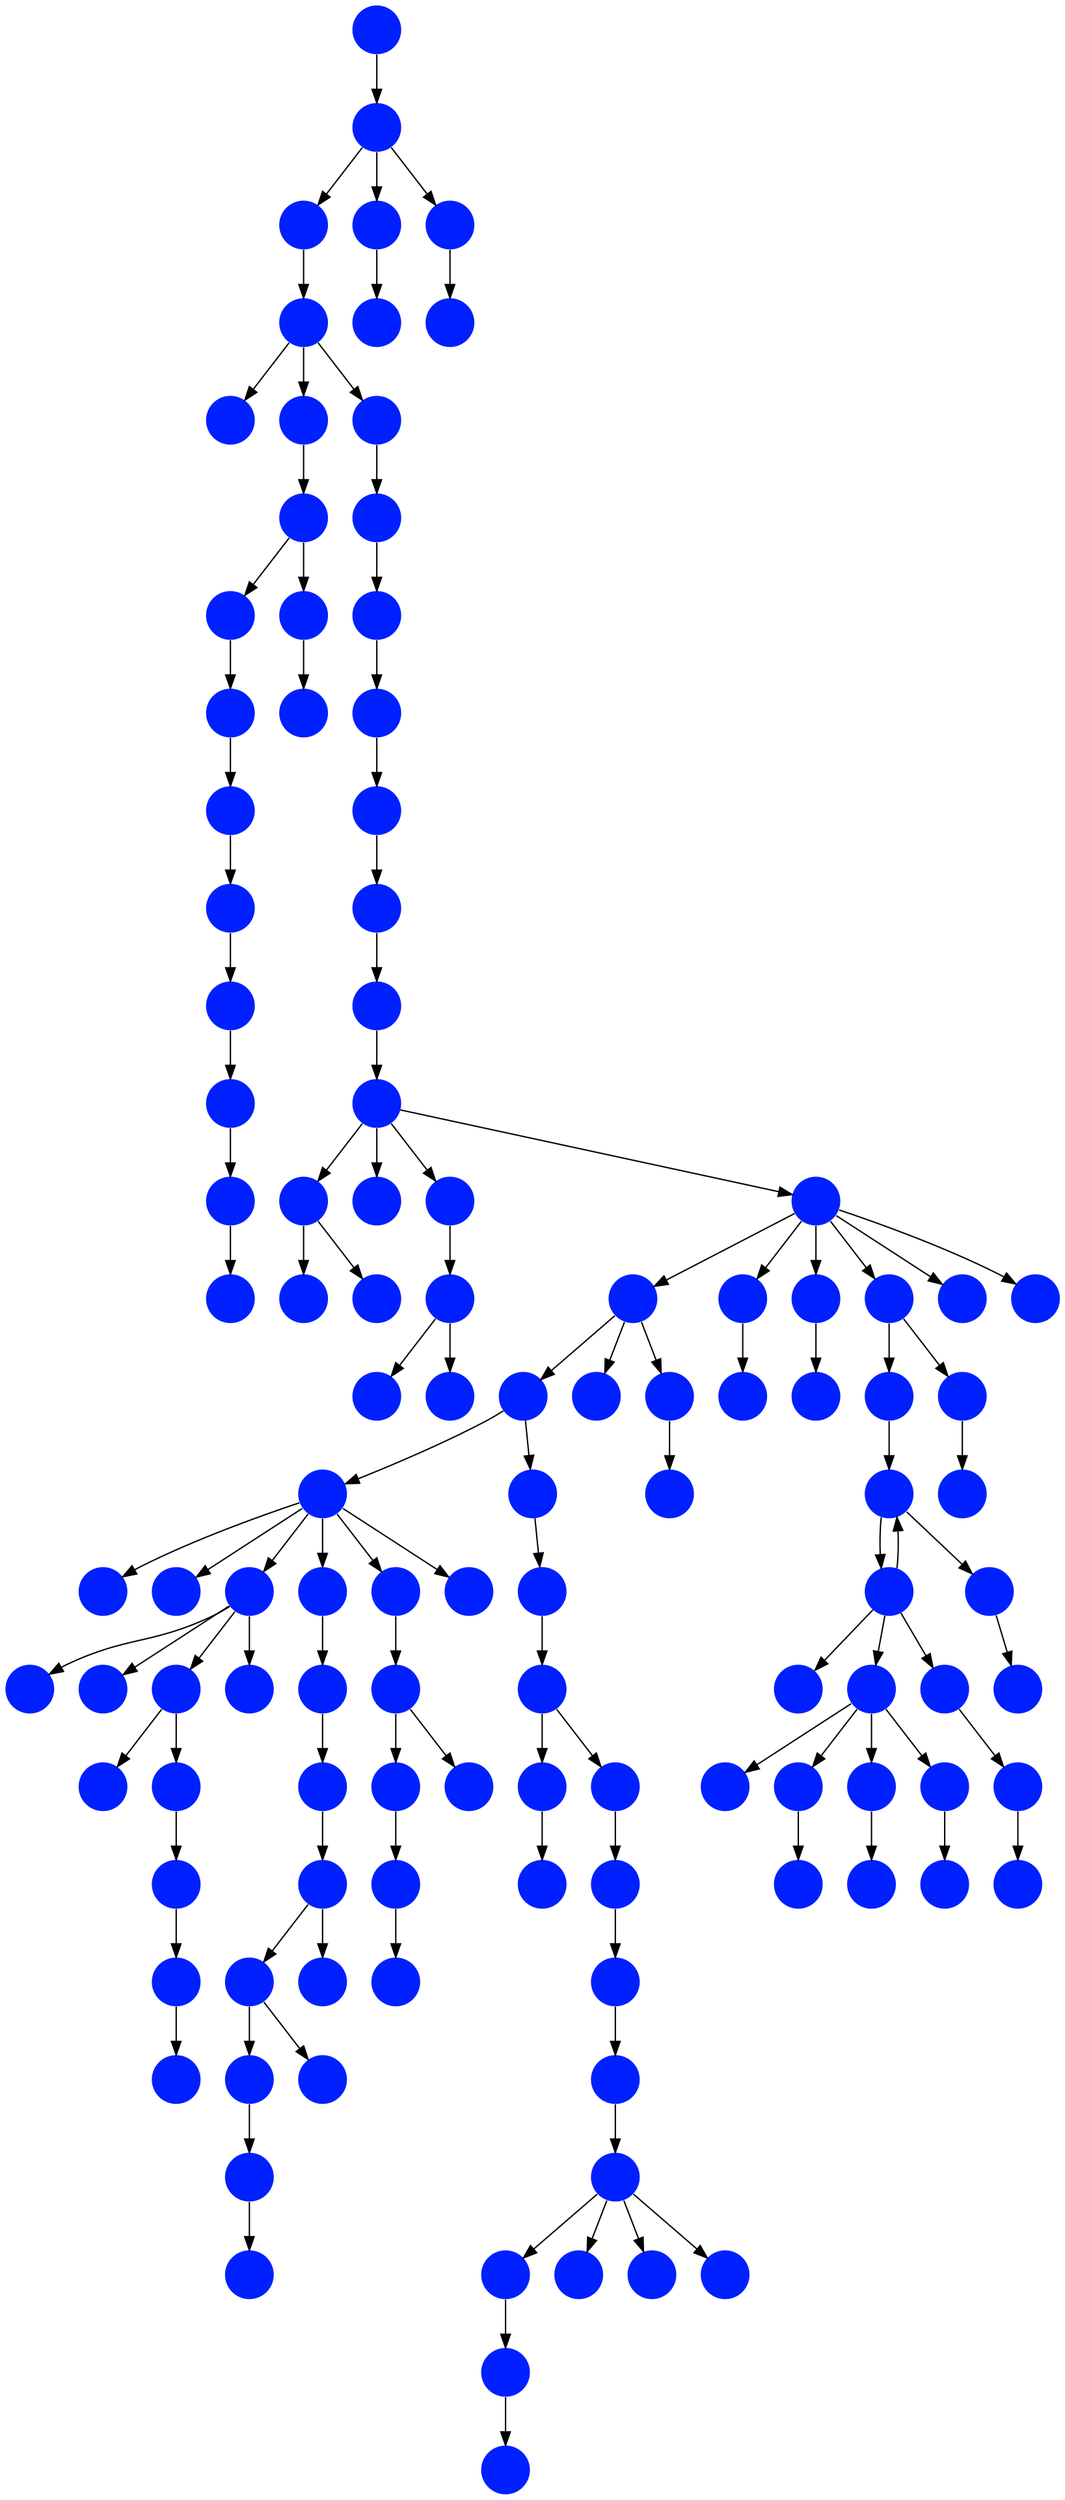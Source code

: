 digraph{
0 [tooltip = "E", penwidth = 0, style = filled, fillcolor = "#0020ff", shape = circle, label = ""]
1 [tooltip = "E", penwidth = 0, style = filled, fillcolor = "#0020ff", shape = circle, label = ""]
2 [tooltip = "E", penwidth = 0, style = filled, fillcolor = "#0020ff", shape = circle, label = ""]
3 [tooltip = "E", penwidth = 0, style = filled, fillcolor = "#0020ff", shape = circle, label = ""]
4 [tooltip = "E", penwidth = 0, style = filled, fillcolor = "#0020ff", shape = circle, label = ""]
5 [tooltip = "E", penwidth = 0, style = filled, fillcolor = "#0020ff", shape = circle, label = ""]
6 [tooltip = "E", penwidth = 0, style = filled, fillcolor = "#0020ff", shape = circle, label = ""]
7 [tooltip = "E", penwidth = 0, style = filled, fillcolor = "#0020ff", shape = circle, label = ""]
8 [tooltip = "E", penwidth = 0, style = filled, fillcolor = "#0020ff", shape = circle, label = ""]
9 [tooltip = "E", penwidth = 0, style = filled, fillcolor = "#0020ff", shape = circle, label = ""]
10 [tooltip = "E", penwidth = 0, style = filled, fillcolor = "#0020ff", shape = circle, label = ""]
11 [tooltip = "E", penwidth = 0, style = filled, fillcolor = "#0020ff", shape = circle, label = ""]
12 [tooltip = "E", penwidth = 0, style = filled, fillcolor = "#0020ff", shape = circle, label = ""]
13 [tooltip = "E", penwidth = 0, style = filled, fillcolor = "#0020ff", shape = circle, label = ""]
14 [tooltip = "E", penwidth = 0, style = filled, fillcolor = "#0020ff", shape = circle, label = ""]
15 [tooltip = "E", penwidth = 0, style = filled, fillcolor = "#0020ff", shape = circle, label = ""]
16 [tooltip = "E", penwidth = 0, style = filled, fillcolor = "#0020ff", shape = circle, label = ""]
17 [tooltip = "E", penwidth = 0, style = filled, fillcolor = "#0020ff", shape = circle, label = ""]
18 [tooltip = "E", penwidth = 0, style = filled, fillcolor = "#0020ff", shape = circle, label = ""]
19 [tooltip = "E", penwidth = 0, style = filled, fillcolor = "#0020ff", shape = circle, label = ""]
20 [tooltip = "E", penwidth = 0, style = filled, fillcolor = "#0020ff", shape = circle, label = ""]
21 [tooltip = "E", penwidth = 0, style = filled, fillcolor = "#0020ff", shape = circle, label = ""]
22 [tooltip = "E", penwidth = 0, style = filled, fillcolor = "#0020ff", shape = circle, label = ""]
23 [tooltip = "E", penwidth = 0, style = filled, fillcolor = "#0020ff", shape = circle, label = ""]
24 [tooltip = "E", penwidth = 0, style = filled, fillcolor = "#0020ff", shape = circle, label = ""]
25 [tooltip = "E", penwidth = 0, style = filled, fillcolor = "#0020ff", shape = circle, label = ""]
26 [tooltip = "E", penwidth = 0, style = filled, fillcolor = "#0020ff", shape = circle, label = ""]
27 [tooltip = "E", penwidth = 0, style = filled, fillcolor = "#0020ff", shape = circle, label = ""]
28 [tooltip = "E", penwidth = 0, style = filled, fillcolor = "#0020ff", shape = circle, label = ""]
29 [tooltip = "E", penwidth = 0, style = filled, fillcolor = "#0020ff", shape = circle, label = ""]
30 [tooltip = "E", penwidth = 0, style = filled, fillcolor = "#0020ff", shape = circle, label = ""]
31 [tooltip = "E", penwidth = 0, style = filled, fillcolor = "#0020ff", shape = circle, label = ""]
32 [tooltip = "E", penwidth = 0, style = filled, fillcolor = "#0020ff", shape = circle, label = ""]
33 [tooltip = "E", penwidth = 0, style = filled, fillcolor = "#0020ff", shape = circle, label = ""]
34 [tooltip = "E", penwidth = 0, style = filled, fillcolor = "#0020ff", shape = circle, label = ""]
35 [tooltip = "E", penwidth = 0, style = filled, fillcolor = "#0020ff", shape = circle, label = ""]
36 [tooltip = "E", penwidth = 0, style = filled, fillcolor = "#0020ff", shape = circle, label = ""]
37 [tooltip = "E", penwidth = 0, style = filled, fillcolor = "#0020ff", shape = circle, label = ""]
38 [tooltip = "E", penwidth = 0, style = filled, fillcolor = "#0020ff", shape = circle, label = ""]
39 [tooltip = "E", penwidth = 0, style = filled, fillcolor = "#0020ff", shape = circle, label = ""]
40 [tooltip = "E", penwidth = 0, style = filled, fillcolor = "#0020ff", shape = circle, label = ""]
41 [tooltip = "E", penwidth = 0, style = filled, fillcolor = "#0020ff", shape = circle, label = ""]
42 [tooltip = "E", penwidth = 0, style = filled, fillcolor = "#0020ff", shape = circle, label = ""]
43 [tooltip = "E", penwidth = 0, style = filled, fillcolor = "#0020ff", shape = circle, label = ""]
44 [tooltip = "E", penwidth = 0, style = filled, fillcolor = "#0020ff", shape = circle, label = ""]
45 [tooltip = "E", penwidth = 0, style = filled, fillcolor = "#0020ff", shape = circle, label = ""]
46 [tooltip = "E", penwidth = 0, style = filled, fillcolor = "#0020ff", shape = circle, label = ""]
47 [tooltip = "E", penwidth = 0, style = filled, fillcolor = "#0020ff", shape = circle, label = ""]
48 [tooltip = "E", penwidth = 0, style = filled, fillcolor = "#0020ff", shape = circle, label = ""]
49 [tooltip = "E", penwidth = 0, style = filled, fillcolor = "#0020ff", shape = circle, label = ""]
50 [tooltip = "E", penwidth = 0, style = filled, fillcolor = "#0020ff", shape = circle, label = ""]
51 [tooltip = "E", penwidth = 0, style = filled, fillcolor = "#0020ff", shape = circle, label = ""]
52 [tooltip = "E", penwidth = 0, style = filled, fillcolor = "#0020ff", shape = circle, label = ""]
53 [tooltip = "E", penwidth = 0, style = filled, fillcolor = "#0020ff", shape = circle, label = ""]
54 [tooltip = "E", penwidth = 0, style = filled, fillcolor = "#0020ff", shape = circle, label = ""]
55 [tooltip = "E", penwidth = 0, style = filled, fillcolor = "#0020ff", shape = circle, label = ""]
56 [tooltip = "E", penwidth = 0, style = filled, fillcolor = "#0020ff", shape = circle, label = ""]
57 [tooltip = "E", penwidth = 0, style = filled, fillcolor = "#0020ff", shape = circle, label = ""]
58 [tooltip = "E", penwidth = 0, style = filled, fillcolor = "#0020ff", shape = circle, label = ""]
59 [tooltip = "E", penwidth = 0, style = filled, fillcolor = "#0020ff", shape = circle, label = ""]
60 [tooltip = "E", penwidth = 0, style = filled, fillcolor = "#0020ff", shape = circle, label = ""]
61 [tooltip = "E", penwidth = 0, style = filled, fillcolor = "#0020ff", shape = circle, label = ""]
62 [tooltip = "E", penwidth = 0, style = filled, fillcolor = "#0020ff", shape = circle, label = ""]
63 [tooltip = "E", penwidth = 0, style = filled, fillcolor = "#0020ff", shape = circle, label = ""]
64 [tooltip = "E", penwidth = 0, style = filled, fillcolor = "#0020ff", shape = circle, label = ""]
65 [tooltip = "E", penwidth = 0, style = filled, fillcolor = "#0020ff", shape = circle, label = ""]
66 [tooltip = "E", penwidth = 0, style = filled, fillcolor = "#0020ff", shape = circle, label = ""]
67 [tooltip = "E", penwidth = 0, style = filled, fillcolor = "#0020ff", shape = circle, label = ""]
68 [tooltip = "E", penwidth = 0, style = filled, fillcolor = "#0020ff", shape = circle, label = ""]
69 [tooltip = "E", penwidth = 0, style = filled, fillcolor = "#0020ff", shape = circle, label = ""]
70 [tooltip = "E", penwidth = 0, style = filled, fillcolor = "#0020ff", shape = circle, label = ""]
71 [tooltip = "E", penwidth = 0, style = filled, fillcolor = "#0020ff", shape = circle, label = ""]
72 [tooltip = "E", penwidth = 0, style = filled, fillcolor = "#0020ff", shape = circle, label = ""]
73 [tooltip = "E", penwidth = 0, style = filled, fillcolor = "#0020ff", shape = circle, label = ""]
74 [tooltip = "E", penwidth = 0, style = filled, fillcolor = "#0020ff", shape = circle, label = ""]
75 [tooltip = "E", penwidth = 0, style = filled, fillcolor = "#0020ff", shape = circle, label = ""]
76 [tooltip = "E", penwidth = 0, style = filled, fillcolor = "#0020ff", shape = circle, label = ""]
77 [tooltip = "E", penwidth = 0, style = filled, fillcolor = "#0020ff", shape = circle, label = ""]
78 [tooltip = "E", penwidth = 0, style = filled, fillcolor = "#0020ff", shape = circle, label = ""]
79 [tooltip = "E", penwidth = 0, style = filled, fillcolor = "#0020ff", shape = circle, label = ""]
80 [tooltip = "E", penwidth = 0, style = filled, fillcolor = "#0020ff", shape = circle, label = ""]
81 [tooltip = "E", penwidth = 0, style = filled, fillcolor = "#0020ff", shape = circle, label = ""]
82 [tooltip = "E", penwidth = 0, style = filled, fillcolor = "#0020ff", shape = circle, label = ""]
83 [tooltip = "E", penwidth = 0, style = filled, fillcolor = "#0020ff", shape = circle, label = ""]
84 [tooltip = "E", penwidth = 0, style = filled, fillcolor = "#0020ff", shape = circle, label = ""]
85 [tooltip = "E", penwidth = 0, style = filled, fillcolor = "#0020ff", shape = circle, label = ""]
86 [tooltip = "E", penwidth = 0, style = filled, fillcolor = "#0020ff", shape = circle, label = ""]
87 [tooltip = "E", penwidth = 0, style = filled, fillcolor = "#0020ff", shape = circle, label = ""]
88 [tooltip = "E", penwidth = 0, style = filled, fillcolor = "#0020ff", shape = circle, label = ""]
89 [tooltip = "E", penwidth = 0, style = filled, fillcolor = "#0020ff", shape = circle, label = ""]
90 [tooltip = "E", penwidth = 0, style = filled, fillcolor = "#0020ff", shape = circle, label = ""]
91 [tooltip = "E", penwidth = 0, style = filled, fillcolor = "#0020ff", shape = circle, label = ""]
92 [tooltip = "E", penwidth = 0, style = filled, fillcolor = "#0020ff", shape = circle, label = ""]
93 [tooltip = "E", penwidth = 0, style = filled, fillcolor = "#0020ff", shape = circle, label = ""]
94 [tooltip = "E", penwidth = 0, style = filled, fillcolor = "#0020ff", shape = circle, label = ""]
95 [tooltip = "E", penwidth = 0, style = filled, fillcolor = "#0020ff", shape = circle, label = ""]
96 [tooltip = "E", penwidth = 0, style = filled, fillcolor = "#0020ff", shape = circle, label = ""]
97 [tooltip = "E", penwidth = 0, style = filled, fillcolor = "#0020ff", shape = circle, label = ""]
98 [tooltip = "E", penwidth = 0, style = filled, fillcolor = "#0020ff", shape = circle, label = ""]
99 [tooltip = "E", penwidth = 0, style = filled, fillcolor = "#0020ff", shape = circle, label = ""]
100 [tooltip = "E", penwidth = 0, style = filled, fillcolor = "#0020ff", shape = circle, label = ""]
101 [tooltip = "E", penwidth = 0, style = filled, fillcolor = "#0020ff", shape = circle, label = ""]
102 [tooltip = "E", penwidth = 0, style = filled, fillcolor = "#0020ff", shape = circle, label = ""]
103 [tooltip = "E", penwidth = 0, style = filled, fillcolor = "#0020ff", shape = circle, label = ""]
104 [tooltip = "E", penwidth = 0, style = filled, fillcolor = "#0020ff", shape = circle, label = ""]
105 [tooltip = "E", penwidth = 0, style = filled, fillcolor = "#0020ff", shape = circle, label = ""]
106 [tooltip = "E", penwidth = 0, style = filled, fillcolor = "#0020ff", shape = circle, label = ""]
107 [tooltip = "E", penwidth = 0, style = filled, fillcolor = "#0020ff", shape = circle, label = ""]
108 [tooltip = "E", penwidth = 0, style = filled, fillcolor = "#0020ff", shape = circle, label = ""]
109 [tooltip = "E", penwidth = 0, style = filled, fillcolor = "#0020ff", shape = circle, label = ""]
110 [tooltip = "E", penwidth = 0, style = filled, fillcolor = "#0020ff", shape = circle, label = ""]
111 [tooltip = "E", penwidth = 0, style = filled, fillcolor = "#0020ff", shape = circle, label = ""]
112 [tooltip = "E", penwidth = 0, style = filled, fillcolor = "#0020ff", shape = circle, label = ""]
113 [tooltip = "E", penwidth = 0, style = filled, fillcolor = "#0020ff", shape = circle, label = ""]
114 [tooltip = "E", penwidth = 0, style = filled, fillcolor = "#0020ff", shape = circle, label = ""]
24 -> 30
98 -> 102
86 -> 87
92 -> 93
34 -> 52
13 -> 17
34 -> 35
54 -> 55
23 -> 7
78 -> 86
46 -> 48
70 -> 38
24 -> 27
49 -> 53
101 -> 98
74 -> 73
34 -> 85
51 -> 49
56 -> 58
82 -> 81
37 -> 29
7 -> 8
41 -> 45
34 -> 41
103 -> 104
101 -> 114
3 -> 18
30 -> 69
18 -> 19
15 -> 16
62 -> 91
102 -> 100
91 -> 90
85 -> 37
38 -> 44
46 -> 43
24 -> 67
48 -> 21
111 -> 112
67 -> 56
6 -> 4
58 -> 60
67 -> 94
57 -> 110
72 -> 71
61 -> 78
1 -> 0
91 -> 111
56 -> 59
67 -> 72
0 -> 5
53 -> 39
69 -> 66
41 -> 46
80 -> 70
69 -> 95
52 -> 51
63 -> 82
101 -> 113
37 -> 36
97 -> 96
65 -> 64
26 -> 25
22 -> 20
107 -> 106
41 -> 47
34 -> 109
44 -> 31
9 -> 11
68 -> 63
16 -> 12
39 -> 40
12 -> 14
17 -> 10
55 -> 61
60 -> 54
34 -> 33
24 -> 26
41 -> 42
67 -> 76
67 -> 65
0 -> 6
28 -> 89
8 -> 15
79 -> 80
29 -> 28
87 -> 101
39 -> 108
67 -> 75
14 -> 13
40 -> 84
0 -> 3
31 -> 32
101 -> 99
18 -> 23
75 -> 74
56 -> 97
91 -> 92
106 -> 105
55 -> 57
26 -> 88
75 -> 68
18 -> 79
32 -> 24
91 -> 103
62 -> 63
84 -> 83
63 -> 62
58 -> 34
53 -> 50
7 -> 9
21 -> 22
62 -> 107
5 -> 2
62 -> 77
}